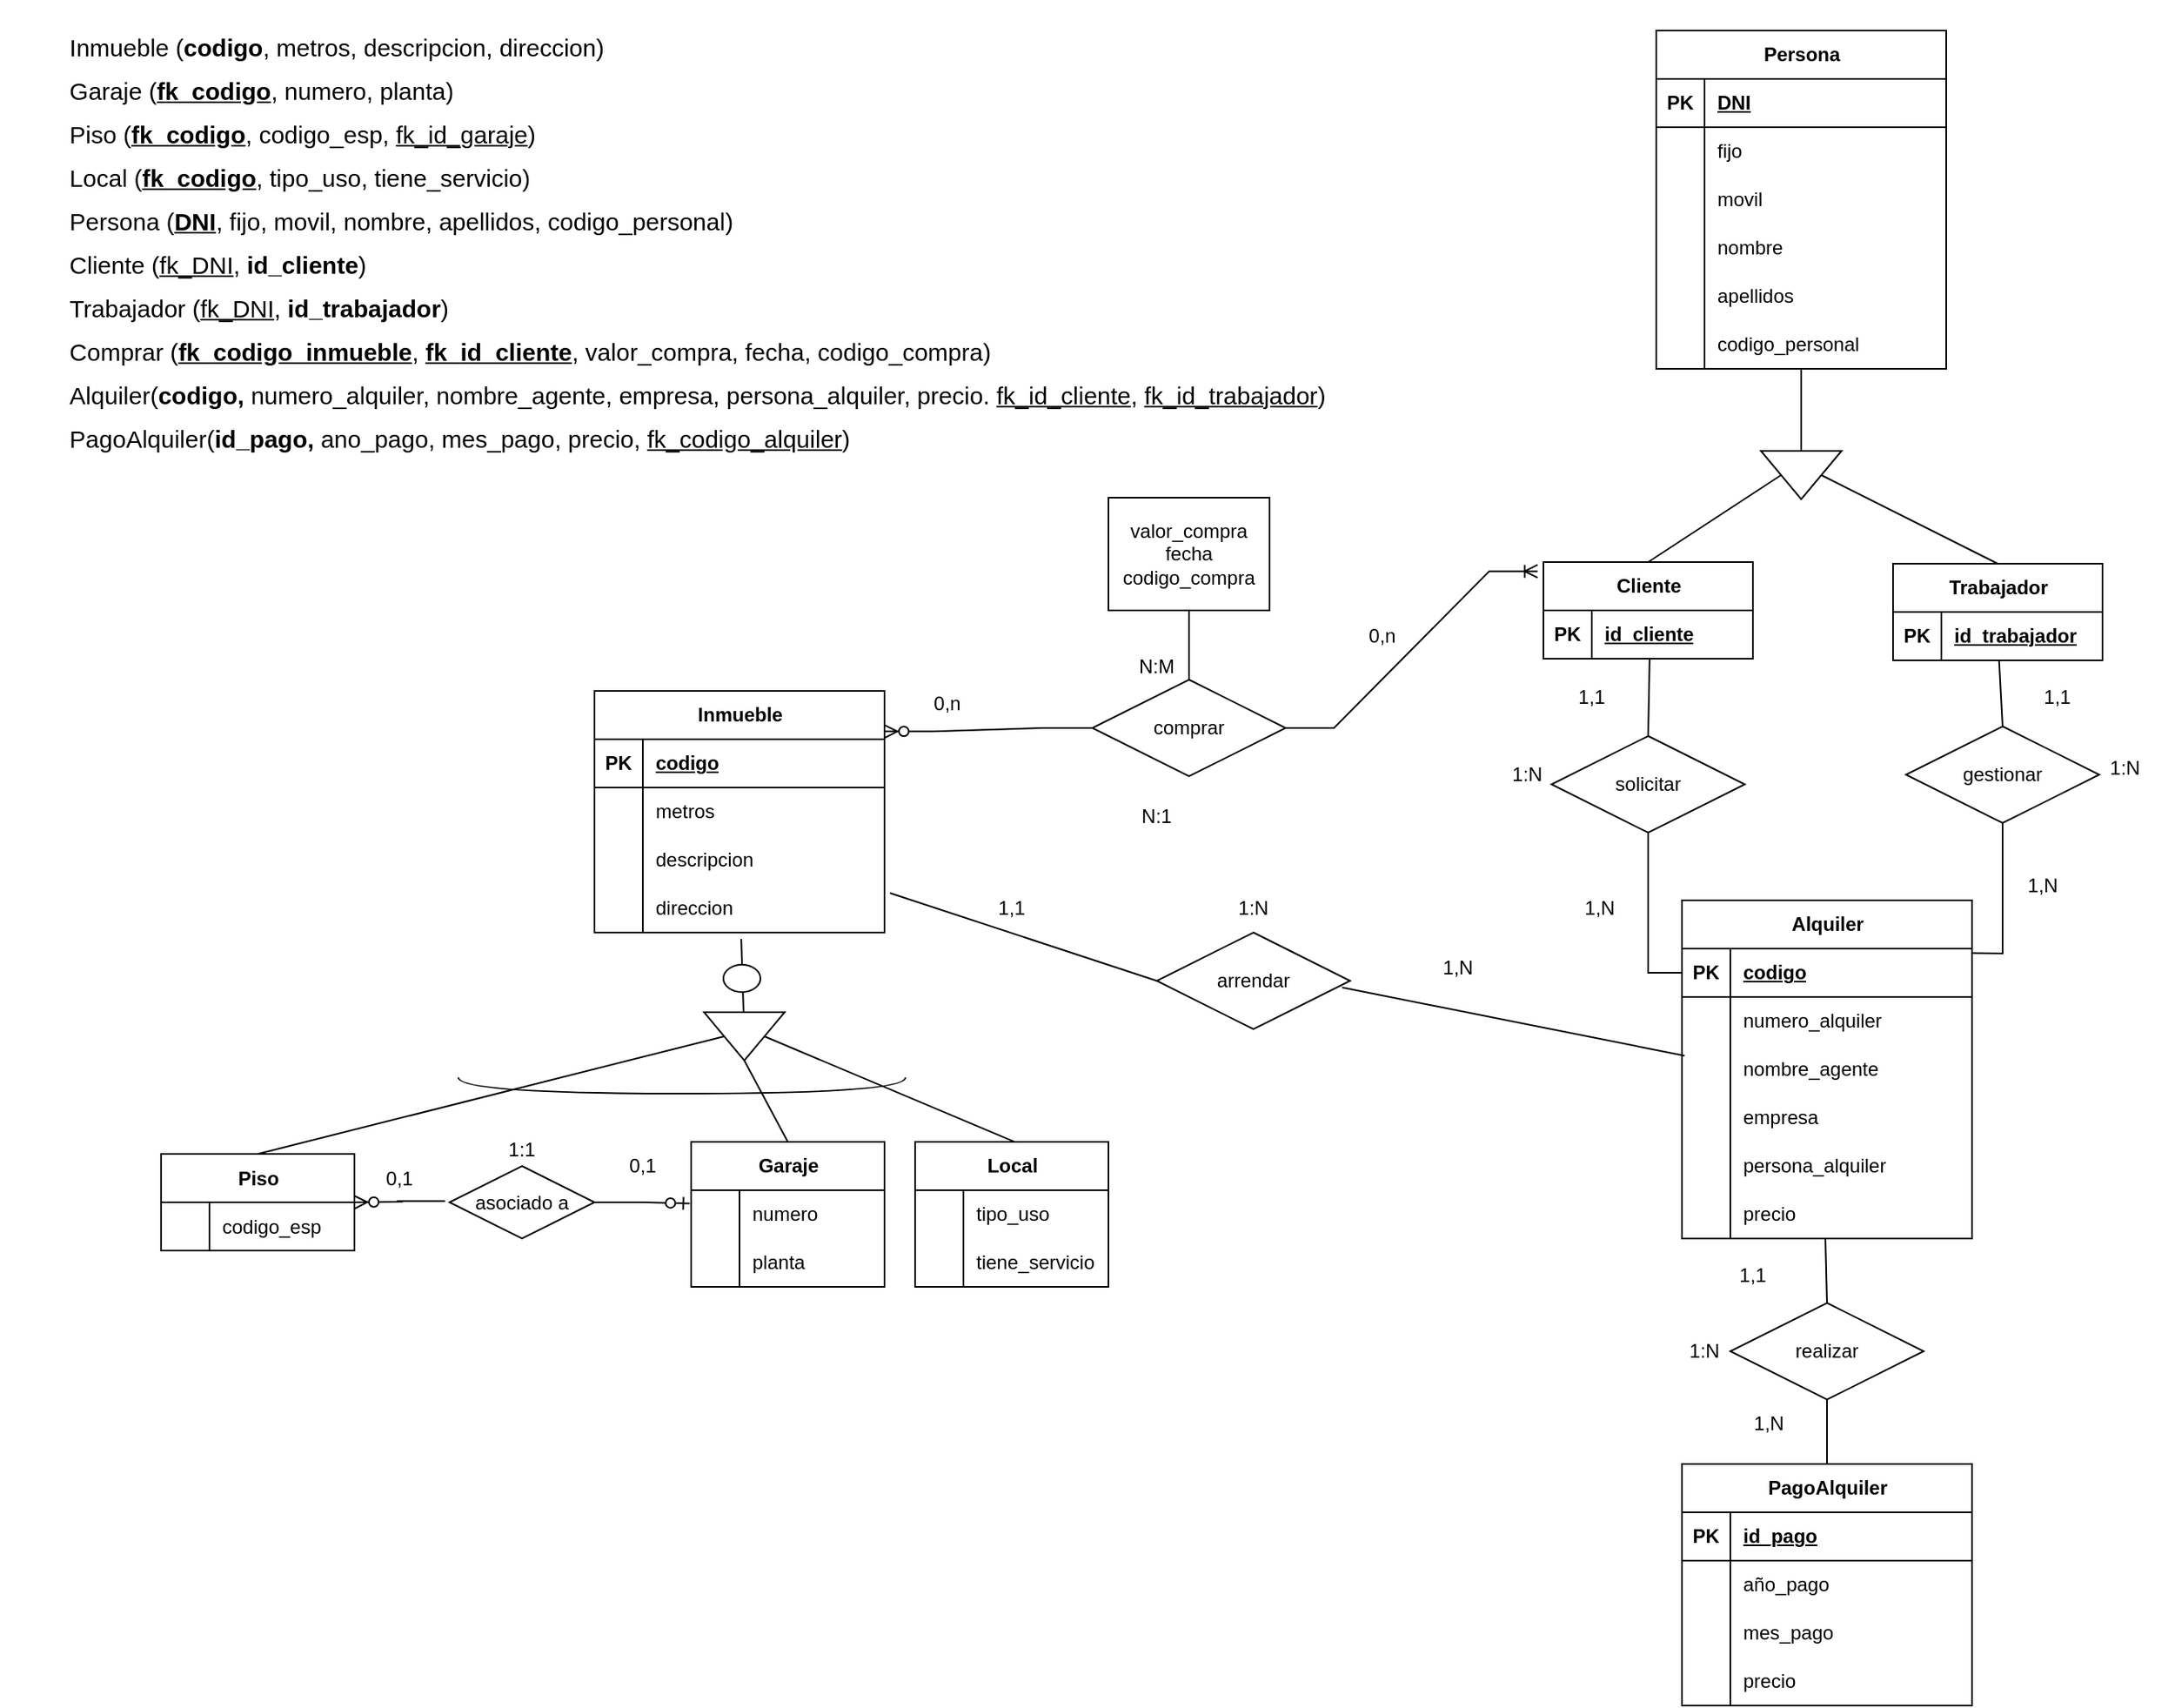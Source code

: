 <mxfile version="22.0.6" type="github">
  <diagram name="Page-1" id="FniZ9Z88-A0R60bmJ7kr">
    <mxGraphModel dx="4308" dy="3245" grid="1" gridSize="10" guides="1" tooltips="1" connect="1" arrows="1" fold="1" page="1" pageScale="1" pageWidth="827" pageHeight="1169" math="0" shadow="0">
      <root>
        <mxCell id="0" />
        <mxCell id="1" parent="0" />
        <mxCell id="lP4A1eq5XZ4R8JxoJVn--1" value="Inmueble" style="shape=table;startSize=30;container=1;collapsible=1;childLayout=tableLayout;fixedRows=1;rowLines=0;fontStyle=1;align=center;resizeLast=1;html=1;" parent="1" vertex="1">
          <mxGeometry x="439" y="-694" width="180" height="150" as="geometry" />
        </mxCell>
        <mxCell id="lP4A1eq5XZ4R8JxoJVn--2" value="" style="shape=tableRow;horizontal=0;startSize=0;swimlaneHead=0;swimlaneBody=0;fillColor=none;collapsible=0;dropTarget=0;points=[[0,0.5],[1,0.5]];portConstraint=eastwest;top=0;left=0;right=0;bottom=1;" parent="lP4A1eq5XZ4R8JxoJVn--1" vertex="1">
          <mxGeometry y="30" width="180" height="30" as="geometry" />
        </mxCell>
        <mxCell id="lP4A1eq5XZ4R8JxoJVn--3" value="PK" style="shape=partialRectangle;connectable=0;fillColor=none;top=0;left=0;bottom=0;right=0;fontStyle=1;overflow=hidden;whiteSpace=wrap;html=1;" parent="lP4A1eq5XZ4R8JxoJVn--2" vertex="1">
          <mxGeometry width="30" height="30" as="geometry">
            <mxRectangle width="30" height="30" as="alternateBounds" />
          </mxGeometry>
        </mxCell>
        <mxCell id="lP4A1eq5XZ4R8JxoJVn--4" value="codigo" style="shape=partialRectangle;connectable=0;fillColor=none;top=0;left=0;bottom=0;right=0;align=left;spacingLeft=6;fontStyle=5;overflow=hidden;whiteSpace=wrap;html=1;" parent="lP4A1eq5XZ4R8JxoJVn--2" vertex="1">
          <mxGeometry x="30" width="150" height="30" as="geometry">
            <mxRectangle width="150" height="30" as="alternateBounds" />
          </mxGeometry>
        </mxCell>
        <mxCell id="lP4A1eq5XZ4R8JxoJVn--5" value="" style="shape=tableRow;horizontal=0;startSize=0;swimlaneHead=0;swimlaneBody=0;fillColor=none;collapsible=0;dropTarget=0;points=[[0,0.5],[1,0.5]];portConstraint=eastwest;top=0;left=0;right=0;bottom=0;" parent="lP4A1eq5XZ4R8JxoJVn--1" vertex="1">
          <mxGeometry y="60" width="180" height="30" as="geometry" />
        </mxCell>
        <mxCell id="lP4A1eq5XZ4R8JxoJVn--6" value="" style="shape=partialRectangle;connectable=0;fillColor=none;top=0;left=0;bottom=0;right=0;editable=1;overflow=hidden;whiteSpace=wrap;html=1;" parent="lP4A1eq5XZ4R8JxoJVn--5" vertex="1">
          <mxGeometry width="30" height="30" as="geometry">
            <mxRectangle width="30" height="30" as="alternateBounds" />
          </mxGeometry>
        </mxCell>
        <mxCell id="lP4A1eq5XZ4R8JxoJVn--7" value="metros" style="shape=partialRectangle;connectable=0;fillColor=none;top=0;left=0;bottom=0;right=0;align=left;spacingLeft=6;overflow=hidden;whiteSpace=wrap;html=1;" parent="lP4A1eq5XZ4R8JxoJVn--5" vertex="1">
          <mxGeometry x="30" width="150" height="30" as="geometry">
            <mxRectangle width="150" height="30" as="alternateBounds" />
          </mxGeometry>
        </mxCell>
        <mxCell id="lP4A1eq5XZ4R8JxoJVn--8" value="" style="shape=tableRow;horizontal=0;startSize=0;swimlaneHead=0;swimlaneBody=0;fillColor=none;collapsible=0;dropTarget=0;points=[[0,0.5],[1,0.5]];portConstraint=eastwest;top=0;left=0;right=0;bottom=0;" parent="lP4A1eq5XZ4R8JxoJVn--1" vertex="1">
          <mxGeometry y="90" width="180" height="30" as="geometry" />
        </mxCell>
        <mxCell id="lP4A1eq5XZ4R8JxoJVn--9" value="" style="shape=partialRectangle;connectable=0;fillColor=none;top=0;left=0;bottom=0;right=0;editable=1;overflow=hidden;whiteSpace=wrap;html=1;" parent="lP4A1eq5XZ4R8JxoJVn--8" vertex="1">
          <mxGeometry width="30" height="30" as="geometry">
            <mxRectangle width="30" height="30" as="alternateBounds" />
          </mxGeometry>
        </mxCell>
        <mxCell id="lP4A1eq5XZ4R8JxoJVn--10" value="descripcion" style="shape=partialRectangle;connectable=0;fillColor=none;top=0;left=0;bottom=0;right=0;align=left;spacingLeft=6;overflow=hidden;whiteSpace=wrap;html=1;" parent="lP4A1eq5XZ4R8JxoJVn--8" vertex="1">
          <mxGeometry x="30" width="150" height="30" as="geometry">
            <mxRectangle width="150" height="30" as="alternateBounds" />
          </mxGeometry>
        </mxCell>
        <mxCell id="lP4A1eq5XZ4R8JxoJVn--11" value="" style="shape=tableRow;horizontal=0;startSize=0;swimlaneHead=0;swimlaneBody=0;fillColor=none;collapsible=0;dropTarget=0;points=[[0,0.5],[1,0.5]];portConstraint=eastwest;top=0;left=0;right=0;bottom=0;" parent="lP4A1eq5XZ4R8JxoJVn--1" vertex="1">
          <mxGeometry y="120" width="180" height="30" as="geometry" />
        </mxCell>
        <mxCell id="lP4A1eq5XZ4R8JxoJVn--12" value="" style="shape=partialRectangle;connectable=0;fillColor=none;top=0;left=0;bottom=0;right=0;editable=1;overflow=hidden;whiteSpace=wrap;html=1;" parent="lP4A1eq5XZ4R8JxoJVn--11" vertex="1">
          <mxGeometry width="30" height="30" as="geometry">
            <mxRectangle width="30" height="30" as="alternateBounds" />
          </mxGeometry>
        </mxCell>
        <mxCell id="lP4A1eq5XZ4R8JxoJVn--13" value="direccion" style="shape=partialRectangle;connectable=0;fillColor=none;top=0;left=0;bottom=0;right=0;align=left;spacingLeft=6;overflow=hidden;whiteSpace=wrap;html=1;" parent="lP4A1eq5XZ4R8JxoJVn--11" vertex="1">
          <mxGeometry x="30" width="150" height="30" as="geometry">
            <mxRectangle width="150" height="30" as="alternateBounds" />
          </mxGeometry>
        </mxCell>
        <mxCell id="lP4A1eq5XZ4R8JxoJVn--14" value="Piso" style="shape=table;startSize=30;container=1;collapsible=1;childLayout=tableLayout;fixedRows=1;rowLines=0;fontStyle=1;align=center;resizeLast=1;html=1;" parent="1" vertex="1">
          <mxGeometry x="170" y="-406.5" width="120" height="60" as="geometry" />
        </mxCell>
        <mxCell id="lP4A1eq5XZ4R8JxoJVn--18" value="" style="shape=tableRow;horizontal=0;startSize=0;swimlaneHead=0;swimlaneBody=0;fillColor=none;collapsible=0;dropTarget=0;points=[[0,0.5],[1,0.5]];portConstraint=eastwest;top=0;left=0;right=0;bottom=0;" parent="lP4A1eq5XZ4R8JxoJVn--14" vertex="1">
          <mxGeometry y="30" width="120" height="30" as="geometry" />
        </mxCell>
        <mxCell id="lP4A1eq5XZ4R8JxoJVn--19" value="" style="shape=partialRectangle;connectable=0;fillColor=none;top=0;left=0;bottom=0;right=0;editable=1;overflow=hidden;whiteSpace=wrap;html=1;" parent="lP4A1eq5XZ4R8JxoJVn--18" vertex="1">
          <mxGeometry width="30" height="30" as="geometry">
            <mxRectangle width="30" height="30" as="alternateBounds" />
          </mxGeometry>
        </mxCell>
        <mxCell id="lP4A1eq5XZ4R8JxoJVn--20" value="codigo_esp" style="shape=partialRectangle;connectable=0;fillColor=none;top=0;left=0;bottom=0;right=0;align=left;spacingLeft=6;overflow=hidden;whiteSpace=wrap;html=1;" parent="lP4A1eq5XZ4R8JxoJVn--18" vertex="1">
          <mxGeometry x="30" width="90" height="30" as="geometry">
            <mxRectangle width="90" height="30" as="alternateBounds" />
          </mxGeometry>
        </mxCell>
        <mxCell id="lP4A1eq5XZ4R8JxoJVn--41" value="Garaje" style="shape=table;startSize=30;container=1;collapsible=1;childLayout=tableLayout;fixedRows=1;rowLines=0;fontStyle=1;align=center;resizeLast=1;html=1;" parent="1" vertex="1">
          <mxGeometry x="499" y="-414" width="120" height="90" as="geometry" />
        </mxCell>
        <mxCell id="lP4A1eq5XZ4R8JxoJVn--42" value="" style="shape=tableRow;horizontal=0;startSize=0;swimlaneHead=0;swimlaneBody=0;fillColor=none;collapsible=0;dropTarget=0;points=[[0,0.5],[1,0.5]];portConstraint=eastwest;top=0;left=0;right=0;bottom=0;" parent="lP4A1eq5XZ4R8JxoJVn--41" vertex="1">
          <mxGeometry y="30" width="120" height="30" as="geometry" />
        </mxCell>
        <mxCell id="lP4A1eq5XZ4R8JxoJVn--43" value="" style="shape=partialRectangle;connectable=0;fillColor=none;top=0;left=0;bottom=0;right=0;editable=1;overflow=hidden;whiteSpace=wrap;html=1;" parent="lP4A1eq5XZ4R8JxoJVn--42" vertex="1">
          <mxGeometry width="30" height="30" as="geometry">
            <mxRectangle width="30" height="30" as="alternateBounds" />
          </mxGeometry>
        </mxCell>
        <mxCell id="lP4A1eq5XZ4R8JxoJVn--44" value="numero" style="shape=partialRectangle;connectable=0;fillColor=none;top=0;left=0;bottom=0;right=0;align=left;spacingLeft=6;overflow=hidden;whiteSpace=wrap;html=1;" parent="lP4A1eq5XZ4R8JxoJVn--42" vertex="1">
          <mxGeometry x="30" width="90" height="30" as="geometry">
            <mxRectangle width="90" height="30" as="alternateBounds" />
          </mxGeometry>
        </mxCell>
        <mxCell id="lP4A1eq5XZ4R8JxoJVn--45" value="" style="shape=tableRow;horizontal=0;startSize=0;swimlaneHead=0;swimlaneBody=0;fillColor=none;collapsible=0;dropTarget=0;points=[[0,0.5],[1,0.5]];portConstraint=eastwest;top=0;left=0;right=0;bottom=0;" parent="lP4A1eq5XZ4R8JxoJVn--41" vertex="1">
          <mxGeometry y="60" width="120" height="30" as="geometry" />
        </mxCell>
        <mxCell id="lP4A1eq5XZ4R8JxoJVn--46" value="" style="shape=partialRectangle;connectable=0;fillColor=none;top=0;left=0;bottom=0;right=0;editable=1;overflow=hidden;whiteSpace=wrap;html=1;" parent="lP4A1eq5XZ4R8JxoJVn--45" vertex="1">
          <mxGeometry width="30" height="30" as="geometry">
            <mxRectangle width="30" height="30" as="alternateBounds" />
          </mxGeometry>
        </mxCell>
        <mxCell id="lP4A1eq5XZ4R8JxoJVn--47" value="planta" style="shape=partialRectangle;connectable=0;fillColor=none;top=0;left=0;bottom=0;right=0;align=left;spacingLeft=6;overflow=hidden;whiteSpace=wrap;html=1;" parent="lP4A1eq5XZ4R8JxoJVn--45" vertex="1">
          <mxGeometry x="30" width="90" height="30" as="geometry">
            <mxRectangle width="90" height="30" as="alternateBounds" />
          </mxGeometry>
        </mxCell>
        <mxCell id="lP4A1eq5XZ4R8JxoJVn--48" value="" style="triangle;whiteSpace=wrap;html=1;rotation=90;" parent="1" vertex="1">
          <mxGeometry x="517" y="-504.5" width="30" height="50" as="geometry" />
        </mxCell>
        <mxCell id="lP4A1eq5XZ4R8JxoJVn--50" value="" style="endArrow=none;html=1;rounded=0;exitX=0.5;exitY=0;exitDx=0;exitDy=0;entryX=0.5;entryY=1;entryDx=0;entryDy=0;" parent="1" source="lP4A1eq5XZ4R8JxoJVn--14" target="lP4A1eq5XZ4R8JxoJVn--48" edge="1">
          <mxGeometry width="50" height="50" relative="1" as="geometry">
            <mxPoint x="508" y="-484" as="sourcePoint" />
            <mxPoint x="558" y="-534" as="targetPoint" />
          </mxGeometry>
        </mxCell>
        <mxCell id="lP4A1eq5XZ4R8JxoJVn--51" value="" style="endArrow=none;html=1;rounded=0;entryX=1;entryY=0.5;entryDx=0;entryDy=0;exitX=0.5;exitY=0;exitDx=0;exitDy=0;" parent="1" source="lP4A1eq5XZ4R8JxoJVn--41" target="lP4A1eq5XZ4R8JxoJVn--48" edge="1">
          <mxGeometry width="50" height="50" relative="1" as="geometry">
            <mxPoint x="535.231" y="-412" as="sourcePoint" />
            <mxPoint x="530" y="-484" as="targetPoint" />
          </mxGeometry>
        </mxCell>
        <mxCell id="lP4A1eq5XZ4R8JxoJVn--52" value="" style="endArrow=none;html=1;rounded=0;entryX=0.5;entryY=0;entryDx=0;entryDy=0;exitX=0.541;exitY=0.015;exitDx=0;exitDy=0;exitPerimeter=0;" parent="1" source="lP4A1eq5XZ4R8JxoJVn--118" target="lP4A1eq5XZ4R8JxoJVn--48" edge="1">
          <mxGeometry width="50" height="50" relative="1" as="geometry">
            <mxPoint x="546" y="-402" as="sourcePoint" />
            <mxPoint x="542" y="-469" as="targetPoint" />
          </mxGeometry>
        </mxCell>
        <mxCell id="lP4A1eq5XZ4R8JxoJVn--54" value="" style="shape=requiredInterface;html=1;verticalLabelPosition=bottom;sketch=0;rotation=90;" parent="1" vertex="1">
          <mxGeometry x="488.25" y="-587.75" width="10" height="277.5" as="geometry" />
        </mxCell>
        <mxCell id="lP4A1eq5XZ4R8JxoJVn--61" value="" style="endArrow=none;html=1;rounded=0;entryX=0.506;entryY=1.134;entryDx=0;entryDy=0;entryPerimeter=0;" parent="1" source="lP4A1eq5XZ4R8JxoJVn--48" target="lP4A1eq5XZ4R8JxoJVn--11" edge="1">
          <mxGeometry width="50" height="50" relative="1" as="geometry">
            <mxPoint x="508" y="-484" as="sourcePoint" />
            <mxPoint x="558" y="-534" as="targetPoint" />
          </mxGeometry>
        </mxCell>
        <mxCell id="lP4A1eq5XZ4R8JxoJVn--57" value="" style="ellipse;whiteSpace=wrap;html=1;" parent="1" vertex="1">
          <mxGeometry x="519" y="-524" width="23" height="17" as="geometry" />
        </mxCell>
        <mxCell id="lP4A1eq5XZ4R8JxoJVn--63" value="comprar" style="shape=rhombus;perimeter=rhombusPerimeter;whiteSpace=wrap;html=1;align=center;" parent="1" vertex="1">
          <mxGeometry x="748" y="-701" width="120" height="60" as="geometry" />
        </mxCell>
        <mxCell id="lP4A1eq5XZ4R8JxoJVn--64" value="solicitar" style="shape=rhombus;perimeter=rhombusPerimeter;whiteSpace=wrap;html=1;align=center;" parent="1" vertex="1">
          <mxGeometry x="1033" y="-666" width="120" height="60" as="geometry" />
        </mxCell>
        <mxCell id="lP4A1eq5XZ4R8JxoJVn--66" value="" style="edgeStyle=entityRelationEdgeStyle;fontSize=12;html=1;endArrow=ERzeroToMany;endFill=1;rounded=0;entryX=1;entryY=-0.162;entryDx=0;entryDy=0;entryPerimeter=0;exitX=0;exitY=0.5;exitDx=0;exitDy=0;" parent="1" source="lP4A1eq5XZ4R8JxoJVn--63" target="lP4A1eq5XZ4R8JxoJVn--2" edge="1">
          <mxGeometry width="100" height="100" relative="1" as="geometry">
            <mxPoint x="478" y="-564" as="sourcePoint" />
            <mxPoint x="578" y="-664" as="targetPoint" />
          </mxGeometry>
        </mxCell>
        <mxCell id="lP4A1eq5XZ4R8JxoJVn--67" value="valor_compra&lt;br&gt;fecha&lt;br&gt;codigo_compra" style="whiteSpace=wrap;html=1;align=center;" parent="1" vertex="1">
          <mxGeometry x="758" y="-814" width="100" height="70" as="geometry" />
        </mxCell>
        <mxCell id="lP4A1eq5XZ4R8JxoJVn--68" value="" style="endArrow=none;html=1;rounded=0;entryX=0.5;entryY=1;entryDx=0;entryDy=0;" parent="1" source="lP4A1eq5XZ4R8JxoJVn--63" target="lP4A1eq5XZ4R8JxoJVn--67" edge="1">
          <mxGeometry width="50" height="50" relative="1" as="geometry">
            <mxPoint x="508" y="-594" as="sourcePoint" />
            <mxPoint x="558" y="-644" as="targetPoint" />
          </mxGeometry>
        </mxCell>
        <mxCell id="lP4A1eq5XZ4R8JxoJVn--69" value="Cliente" style="shape=table;startSize=30;container=1;collapsible=1;childLayout=tableLayout;fixedRows=1;rowLines=0;fontStyle=1;align=center;resizeLast=1;html=1;" parent="1" vertex="1">
          <mxGeometry x="1028" y="-774" width="130" height="60" as="geometry" />
        </mxCell>
        <mxCell id="lP4A1eq5XZ4R8JxoJVn--70" value="" style="shape=tableRow;horizontal=0;startSize=0;swimlaneHead=0;swimlaneBody=0;fillColor=none;collapsible=0;dropTarget=0;points=[[0,0.5],[1,0.5]];portConstraint=eastwest;top=0;left=0;right=0;bottom=1;" parent="lP4A1eq5XZ4R8JxoJVn--69" vertex="1">
          <mxGeometry y="30" width="130" height="30" as="geometry" />
        </mxCell>
        <mxCell id="lP4A1eq5XZ4R8JxoJVn--71" value="PK" style="shape=partialRectangle;connectable=0;fillColor=none;top=0;left=0;bottom=0;right=0;fontStyle=1;overflow=hidden;whiteSpace=wrap;html=1;" parent="lP4A1eq5XZ4R8JxoJVn--70" vertex="1">
          <mxGeometry width="30" height="30" as="geometry">
            <mxRectangle width="30" height="30" as="alternateBounds" />
          </mxGeometry>
        </mxCell>
        <mxCell id="lP4A1eq5XZ4R8JxoJVn--72" value="id_cliente" style="shape=partialRectangle;connectable=0;fillColor=none;top=0;left=0;bottom=0;right=0;align=left;spacingLeft=6;fontStyle=5;overflow=hidden;whiteSpace=wrap;html=1;" parent="lP4A1eq5XZ4R8JxoJVn--70" vertex="1">
          <mxGeometry x="30" width="100" height="30" as="geometry">
            <mxRectangle width="100" height="30" as="alternateBounds" />
          </mxGeometry>
        </mxCell>
        <mxCell id="lP4A1eq5XZ4R8JxoJVn--82" value="" style="edgeStyle=entityRelationEdgeStyle;fontSize=12;html=1;endArrow=ERoneToMany;rounded=0;entryX=-0.028;entryY=0.095;entryDx=0;entryDy=0;exitX=1;exitY=0.5;exitDx=0;exitDy=0;entryPerimeter=0;" parent="1" source="lP4A1eq5XZ4R8JxoJVn--63" target="lP4A1eq5XZ4R8JxoJVn--69" edge="1">
          <mxGeometry width="100" height="100" relative="1" as="geometry">
            <mxPoint x="478" y="-564" as="sourcePoint" />
            <mxPoint x="578" y="-664" as="targetPoint" />
          </mxGeometry>
        </mxCell>
        <mxCell id="lP4A1eq5XZ4R8JxoJVn--85" value="Persona" style="shape=table;startSize=30;container=1;collapsible=1;childLayout=tableLayout;fixedRows=1;rowLines=0;fontStyle=1;align=center;resizeLast=1;html=1;" parent="1" vertex="1">
          <mxGeometry x="1098" y="-1104" width="180" height="210" as="geometry" />
        </mxCell>
        <mxCell id="lP4A1eq5XZ4R8JxoJVn--86" value="" style="shape=tableRow;horizontal=0;startSize=0;swimlaneHead=0;swimlaneBody=0;fillColor=none;collapsible=0;dropTarget=0;points=[[0,0.5],[1,0.5]];portConstraint=eastwest;top=0;left=0;right=0;bottom=1;" parent="lP4A1eq5XZ4R8JxoJVn--85" vertex="1">
          <mxGeometry y="30" width="180" height="30" as="geometry" />
        </mxCell>
        <mxCell id="lP4A1eq5XZ4R8JxoJVn--87" value="PK" style="shape=partialRectangle;connectable=0;fillColor=none;top=0;left=0;bottom=0;right=0;fontStyle=1;overflow=hidden;whiteSpace=wrap;html=1;" parent="lP4A1eq5XZ4R8JxoJVn--86" vertex="1">
          <mxGeometry width="30" height="30" as="geometry">
            <mxRectangle width="30" height="30" as="alternateBounds" />
          </mxGeometry>
        </mxCell>
        <mxCell id="lP4A1eq5XZ4R8JxoJVn--88" value="DNI" style="shape=partialRectangle;connectable=0;fillColor=none;top=0;left=0;bottom=0;right=0;align=left;spacingLeft=6;fontStyle=5;overflow=hidden;whiteSpace=wrap;html=1;" parent="lP4A1eq5XZ4R8JxoJVn--86" vertex="1">
          <mxGeometry x="30" width="150" height="30" as="geometry">
            <mxRectangle width="150" height="30" as="alternateBounds" />
          </mxGeometry>
        </mxCell>
        <mxCell id="lP4A1eq5XZ4R8JxoJVn--89" value="" style="shape=tableRow;horizontal=0;startSize=0;swimlaneHead=0;swimlaneBody=0;fillColor=none;collapsible=0;dropTarget=0;points=[[0,0.5],[1,0.5]];portConstraint=eastwest;top=0;left=0;right=0;bottom=0;" parent="lP4A1eq5XZ4R8JxoJVn--85" vertex="1">
          <mxGeometry y="60" width="180" height="30" as="geometry" />
        </mxCell>
        <mxCell id="lP4A1eq5XZ4R8JxoJVn--90" value="" style="shape=partialRectangle;connectable=0;fillColor=none;top=0;left=0;bottom=0;right=0;editable=1;overflow=hidden;whiteSpace=wrap;html=1;" parent="lP4A1eq5XZ4R8JxoJVn--89" vertex="1">
          <mxGeometry width="30" height="30" as="geometry">
            <mxRectangle width="30" height="30" as="alternateBounds" />
          </mxGeometry>
        </mxCell>
        <mxCell id="lP4A1eq5XZ4R8JxoJVn--91" value="fijo" style="shape=partialRectangle;connectable=0;fillColor=none;top=0;left=0;bottom=0;right=0;align=left;spacingLeft=6;overflow=hidden;whiteSpace=wrap;html=1;" parent="lP4A1eq5XZ4R8JxoJVn--89" vertex="1">
          <mxGeometry x="30" width="150" height="30" as="geometry">
            <mxRectangle width="150" height="30" as="alternateBounds" />
          </mxGeometry>
        </mxCell>
        <mxCell id="lP4A1eq5XZ4R8JxoJVn--92" value="" style="shape=tableRow;horizontal=0;startSize=0;swimlaneHead=0;swimlaneBody=0;fillColor=none;collapsible=0;dropTarget=0;points=[[0,0.5],[1,0.5]];portConstraint=eastwest;top=0;left=0;right=0;bottom=0;" parent="lP4A1eq5XZ4R8JxoJVn--85" vertex="1">
          <mxGeometry y="90" width="180" height="30" as="geometry" />
        </mxCell>
        <mxCell id="lP4A1eq5XZ4R8JxoJVn--93" value="" style="shape=partialRectangle;connectable=0;fillColor=none;top=0;left=0;bottom=0;right=0;editable=1;overflow=hidden;whiteSpace=wrap;html=1;" parent="lP4A1eq5XZ4R8JxoJVn--92" vertex="1">
          <mxGeometry width="30" height="30" as="geometry">
            <mxRectangle width="30" height="30" as="alternateBounds" />
          </mxGeometry>
        </mxCell>
        <mxCell id="lP4A1eq5XZ4R8JxoJVn--94" value="movil" style="shape=partialRectangle;connectable=0;fillColor=none;top=0;left=0;bottom=0;right=0;align=left;spacingLeft=6;overflow=hidden;whiteSpace=wrap;html=1;" parent="lP4A1eq5XZ4R8JxoJVn--92" vertex="1">
          <mxGeometry x="30" width="150" height="30" as="geometry">
            <mxRectangle width="150" height="30" as="alternateBounds" />
          </mxGeometry>
        </mxCell>
        <mxCell id="lP4A1eq5XZ4R8JxoJVn--95" value="" style="shape=tableRow;horizontal=0;startSize=0;swimlaneHead=0;swimlaneBody=0;fillColor=none;collapsible=0;dropTarget=0;points=[[0,0.5],[1,0.5]];portConstraint=eastwest;top=0;left=0;right=0;bottom=0;" parent="lP4A1eq5XZ4R8JxoJVn--85" vertex="1">
          <mxGeometry y="120" width="180" height="30" as="geometry" />
        </mxCell>
        <mxCell id="lP4A1eq5XZ4R8JxoJVn--96" value="" style="shape=partialRectangle;connectable=0;fillColor=none;top=0;left=0;bottom=0;right=0;editable=1;overflow=hidden;whiteSpace=wrap;html=1;" parent="lP4A1eq5XZ4R8JxoJVn--95" vertex="1">
          <mxGeometry width="30" height="30" as="geometry">
            <mxRectangle width="30" height="30" as="alternateBounds" />
          </mxGeometry>
        </mxCell>
        <mxCell id="lP4A1eq5XZ4R8JxoJVn--97" value="nombre" style="shape=partialRectangle;connectable=0;fillColor=none;top=0;left=0;bottom=0;right=0;align=left;spacingLeft=6;overflow=hidden;whiteSpace=wrap;html=1;" parent="lP4A1eq5XZ4R8JxoJVn--95" vertex="1">
          <mxGeometry x="30" width="150" height="30" as="geometry">
            <mxRectangle width="150" height="30" as="alternateBounds" />
          </mxGeometry>
        </mxCell>
        <mxCell id="lP4A1eq5XZ4R8JxoJVn--98" value="" style="shape=tableRow;horizontal=0;startSize=0;swimlaneHead=0;swimlaneBody=0;fillColor=none;collapsible=0;dropTarget=0;points=[[0,0.5],[1,0.5]];portConstraint=eastwest;top=0;left=0;right=0;bottom=0;" parent="lP4A1eq5XZ4R8JxoJVn--85" vertex="1">
          <mxGeometry y="150" width="180" height="30" as="geometry" />
        </mxCell>
        <mxCell id="lP4A1eq5XZ4R8JxoJVn--99" value="" style="shape=partialRectangle;connectable=0;fillColor=none;top=0;left=0;bottom=0;right=0;editable=1;overflow=hidden;whiteSpace=wrap;html=1;" parent="lP4A1eq5XZ4R8JxoJVn--98" vertex="1">
          <mxGeometry width="30" height="30" as="geometry">
            <mxRectangle width="30" height="30" as="alternateBounds" />
          </mxGeometry>
        </mxCell>
        <mxCell id="lP4A1eq5XZ4R8JxoJVn--100" value="apellidos" style="shape=partialRectangle;connectable=0;fillColor=none;top=0;left=0;bottom=0;right=0;align=left;spacingLeft=6;overflow=hidden;whiteSpace=wrap;html=1;" parent="lP4A1eq5XZ4R8JxoJVn--98" vertex="1">
          <mxGeometry x="30" width="150" height="30" as="geometry">
            <mxRectangle width="150" height="30" as="alternateBounds" />
          </mxGeometry>
        </mxCell>
        <mxCell id="lP4A1eq5XZ4R8JxoJVn--105" value="" style="shape=tableRow;horizontal=0;startSize=0;swimlaneHead=0;swimlaneBody=0;fillColor=none;collapsible=0;dropTarget=0;points=[[0,0.5],[1,0.5]];portConstraint=eastwest;top=0;left=0;right=0;bottom=0;" parent="lP4A1eq5XZ4R8JxoJVn--85" vertex="1">
          <mxGeometry y="180" width="180" height="30" as="geometry" />
        </mxCell>
        <mxCell id="lP4A1eq5XZ4R8JxoJVn--106" value="" style="shape=partialRectangle;connectable=0;fillColor=none;top=0;left=0;bottom=0;right=0;editable=1;overflow=hidden;whiteSpace=wrap;html=1;" parent="lP4A1eq5XZ4R8JxoJVn--105" vertex="1">
          <mxGeometry width="30" height="30" as="geometry">
            <mxRectangle width="30" height="30" as="alternateBounds" />
          </mxGeometry>
        </mxCell>
        <mxCell id="lP4A1eq5XZ4R8JxoJVn--107" value="codigo_personal" style="shape=partialRectangle;connectable=0;fillColor=none;top=0;left=0;bottom=0;right=0;align=left;spacingLeft=6;overflow=hidden;whiteSpace=wrap;html=1;" parent="lP4A1eq5XZ4R8JxoJVn--105" vertex="1">
          <mxGeometry x="30" width="150" height="30" as="geometry">
            <mxRectangle width="150" height="30" as="alternateBounds" />
          </mxGeometry>
        </mxCell>
        <mxCell id="lP4A1eq5XZ4R8JxoJVn--101" value="Trabajador" style="shape=table;startSize=30;container=1;collapsible=1;childLayout=tableLayout;fixedRows=1;rowLines=0;fontStyle=1;align=center;resizeLast=1;html=1;" parent="1" vertex="1">
          <mxGeometry x="1245" y="-773" width="130" height="60" as="geometry" />
        </mxCell>
        <mxCell id="lP4A1eq5XZ4R8JxoJVn--102" value="" style="shape=tableRow;horizontal=0;startSize=0;swimlaneHead=0;swimlaneBody=0;fillColor=none;collapsible=0;dropTarget=0;points=[[0,0.5],[1,0.5]];portConstraint=eastwest;top=0;left=0;right=0;bottom=1;" parent="lP4A1eq5XZ4R8JxoJVn--101" vertex="1">
          <mxGeometry y="30" width="130" height="30" as="geometry" />
        </mxCell>
        <mxCell id="lP4A1eq5XZ4R8JxoJVn--103" value="PK" style="shape=partialRectangle;connectable=0;fillColor=none;top=0;left=0;bottom=0;right=0;fontStyle=1;overflow=hidden;whiteSpace=wrap;html=1;" parent="lP4A1eq5XZ4R8JxoJVn--102" vertex="1">
          <mxGeometry width="30" height="30" as="geometry">
            <mxRectangle width="30" height="30" as="alternateBounds" />
          </mxGeometry>
        </mxCell>
        <mxCell id="lP4A1eq5XZ4R8JxoJVn--104" value="id_trabajador" style="shape=partialRectangle;connectable=0;fillColor=none;top=0;left=0;bottom=0;right=0;align=left;spacingLeft=6;fontStyle=5;overflow=hidden;whiteSpace=wrap;html=1;" parent="lP4A1eq5XZ4R8JxoJVn--102" vertex="1">
          <mxGeometry x="30" width="100" height="30" as="geometry">
            <mxRectangle width="100" height="30" as="alternateBounds" />
          </mxGeometry>
        </mxCell>
        <mxCell id="lP4A1eq5XZ4R8JxoJVn--108" value="" style="triangle;whiteSpace=wrap;html=1;rotation=90;" parent="1" vertex="1">
          <mxGeometry x="1173" y="-853" width="30" height="50" as="geometry" />
        </mxCell>
        <mxCell id="lP4A1eq5XZ4R8JxoJVn--113" value="" style="endArrow=none;html=1;rounded=0;entryX=0.5;entryY=1;entryDx=0;entryDy=0;exitX=0.5;exitY=0;exitDx=0;exitDy=0;" parent="1" source="lP4A1eq5XZ4R8JxoJVn--69" target="lP4A1eq5XZ4R8JxoJVn--108" edge="1">
          <mxGeometry width="50" height="50" relative="1" as="geometry">
            <mxPoint x="838" y="-594" as="sourcePoint" />
            <mxPoint x="888" y="-644" as="targetPoint" />
          </mxGeometry>
        </mxCell>
        <mxCell id="lP4A1eq5XZ4R8JxoJVn--114" value="" style="endArrow=none;html=1;rounded=0;entryX=0.5;entryY=0;entryDx=0;entryDy=0;exitX=0.5;exitY=0;exitDx=0;exitDy=0;" parent="1" source="lP4A1eq5XZ4R8JxoJVn--101" target="lP4A1eq5XZ4R8JxoJVn--108" edge="1">
          <mxGeometry width="50" height="50" relative="1" as="geometry">
            <mxPoint x="826" y="-723" as="sourcePoint" />
            <mxPoint x="876" y="-773" as="targetPoint" />
          </mxGeometry>
        </mxCell>
        <mxCell id="lP4A1eq5XZ4R8JxoJVn--115" value="" style="endArrow=none;html=1;rounded=0;exitX=0;exitY=0.5;exitDx=0;exitDy=0;" parent="1" source="lP4A1eq5XZ4R8JxoJVn--108" target="lP4A1eq5XZ4R8JxoJVn--105" edge="1">
          <mxGeometry width="50" height="50" relative="1" as="geometry">
            <mxPoint x="826" y="-723" as="sourcePoint" />
            <mxPoint x="876" y="-773" as="targetPoint" />
          </mxGeometry>
        </mxCell>
        <mxCell id="lP4A1eq5XZ4R8JxoJVn--116" value="asociado a" style="shape=rhombus;perimeter=rhombusPerimeter;whiteSpace=wrap;html=1;align=center;" parent="1" vertex="1">
          <mxGeometry x="349" y="-399" width="90" height="45" as="geometry" />
        </mxCell>
        <mxCell id="lP4A1eq5XZ4R8JxoJVn--118" value="Local" style="shape=table;startSize=30;container=1;collapsible=1;childLayout=tableLayout;fixedRows=1;rowLines=0;fontStyle=1;align=center;resizeLast=1;html=1;" parent="1" vertex="1">
          <mxGeometry x="638" y="-414" width="120" height="90" as="geometry" />
        </mxCell>
        <mxCell id="lP4A1eq5XZ4R8JxoJVn--119" value="" style="shape=tableRow;horizontal=0;startSize=0;swimlaneHead=0;swimlaneBody=0;fillColor=none;collapsible=0;dropTarget=0;points=[[0,0.5],[1,0.5]];portConstraint=eastwest;top=0;left=0;right=0;bottom=0;" parent="lP4A1eq5XZ4R8JxoJVn--118" vertex="1">
          <mxGeometry y="30" width="120" height="30" as="geometry" />
        </mxCell>
        <mxCell id="lP4A1eq5XZ4R8JxoJVn--120" value="" style="shape=partialRectangle;connectable=0;fillColor=none;top=0;left=0;bottom=0;right=0;editable=1;overflow=hidden;whiteSpace=wrap;html=1;" parent="lP4A1eq5XZ4R8JxoJVn--119" vertex="1">
          <mxGeometry width="30" height="30" as="geometry">
            <mxRectangle width="30" height="30" as="alternateBounds" />
          </mxGeometry>
        </mxCell>
        <mxCell id="lP4A1eq5XZ4R8JxoJVn--121" value="tipo_uso" style="shape=partialRectangle;connectable=0;fillColor=none;top=0;left=0;bottom=0;right=0;align=left;spacingLeft=6;overflow=hidden;whiteSpace=wrap;html=1;" parent="lP4A1eq5XZ4R8JxoJVn--119" vertex="1">
          <mxGeometry x="30" width="90" height="30" as="geometry">
            <mxRectangle width="90" height="30" as="alternateBounds" />
          </mxGeometry>
        </mxCell>
        <mxCell id="lP4A1eq5XZ4R8JxoJVn--122" value="" style="shape=tableRow;horizontal=0;startSize=0;swimlaneHead=0;swimlaneBody=0;fillColor=none;collapsible=0;dropTarget=0;points=[[0,0.5],[1,0.5]];portConstraint=eastwest;top=0;left=0;right=0;bottom=0;" parent="lP4A1eq5XZ4R8JxoJVn--118" vertex="1">
          <mxGeometry y="60" width="120" height="30" as="geometry" />
        </mxCell>
        <mxCell id="lP4A1eq5XZ4R8JxoJVn--123" value="" style="shape=partialRectangle;connectable=0;fillColor=none;top=0;left=0;bottom=0;right=0;editable=1;overflow=hidden;whiteSpace=wrap;html=1;" parent="lP4A1eq5XZ4R8JxoJVn--122" vertex="1">
          <mxGeometry width="30" height="30" as="geometry">
            <mxRectangle width="30" height="30" as="alternateBounds" />
          </mxGeometry>
        </mxCell>
        <mxCell id="lP4A1eq5XZ4R8JxoJVn--124" value="tiene_servicio" style="shape=partialRectangle;connectable=0;fillColor=none;top=0;left=0;bottom=0;right=0;align=left;spacingLeft=6;overflow=hidden;whiteSpace=wrap;html=1;" parent="lP4A1eq5XZ4R8JxoJVn--122" vertex="1">
          <mxGeometry x="30" width="90" height="30" as="geometry">
            <mxRectangle width="90" height="30" as="alternateBounds" />
          </mxGeometry>
        </mxCell>
        <mxCell id="lP4A1eq5XZ4R8JxoJVn--125" value="" style="edgeStyle=entityRelationEdgeStyle;fontSize=12;html=1;endArrow=ERzeroToOne;endFill=1;rounded=0;entryX=-0.007;entryY=0.276;entryDx=0;entryDy=0;entryPerimeter=0;exitX=1;exitY=0.5;exitDx=0;exitDy=0;" parent="1" source="lP4A1eq5XZ4R8JxoJVn--116" target="lP4A1eq5XZ4R8JxoJVn--42" edge="1">
          <mxGeometry width="100" height="100" relative="1" as="geometry">
            <mxPoint x="418" y="-314" as="sourcePoint" />
            <mxPoint x="518" y="-414" as="targetPoint" />
          </mxGeometry>
        </mxCell>
        <mxCell id="lP4A1eq5XZ4R8JxoJVn--127" value="" style="edgeStyle=entityRelationEdgeStyle;fontSize=12;html=1;endArrow=ERzeroToMany;endFill=1;rounded=0;exitX=-0.03;exitY=0.482;exitDx=0;exitDy=0;exitPerimeter=0;entryX=1;entryY=0.5;entryDx=0;entryDy=0;" parent="1" source="lP4A1eq5XZ4R8JxoJVn--116" target="lP4A1eq5XZ4R8JxoJVn--14" edge="1">
          <mxGeometry width="100" height="100" relative="1" as="geometry">
            <mxPoint x="418" y="-314" as="sourcePoint" />
            <mxPoint x="518" y="-414" as="targetPoint" />
          </mxGeometry>
        </mxCell>
        <mxCell id="VBWE8knmfxdJSrW7r9KL-1" value="0,n" style="text;html=1;strokeColor=none;fillColor=none;align=center;verticalAlign=middle;whiteSpace=wrap;rounded=0;" parent="1" vertex="1">
          <mxGeometry x="628" y="-701" width="60" height="30" as="geometry" />
        </mxCell>
        <mxCell id="VBWE8knmfxdJSrW7r9KL-2" value="1,1" style="text;html=1;strokeColor=none;fillColor=none;align=center;verticalAlign=middle;whiteSpace=wrap;rounded=0;" parent="1" vertex="1">
          <mxGeometry x="668" y="-574" width="60" height="30" as="geometry" />
        </mxCell>
        <mxCell id="VBWE8knmfxdJSrW7r9KL-3" value="0,n" style="text;html=1;strokeColor=none;fillColor=none;align=center;verticalAlign=middle;whiteSpace=wrap;rounded=0;" parent="1" vertex="1">
          <mxGeometry x="898" y="-743" width="60" height="30" as="geometry" />
        </mxCell>
        <mxCell id="VBWE8knmfxdJSrW7r9KL-5" value="N:M" style="text;html=1;strokeColor=none;fillColor=none;align=center;verticalAlign=middle;whiteSpace=wrap;rounded=0;" parent="1" vertex="1">
          <mxGeometry x="758" y="-724" width="60" height="30" as="geometry" />
        </mxCell>
        <mxCell id="VBWE8knmfxdJSrW7r9KL-6" value="N:1" style="text;html=1;strokeColor=none;fillColor=none;align=center;verticalAlign=middle;whiteSpace=wrap;rounded=0;" parent="1" vertex="1">
          <mxGeometry x="758" y="-631" width="60" height="30" as="geometry" />
        </mxCell>
        <mxCell id="VBWE8knmfxdJSrW7r9KL-7" value="0,1" style="text;html=1;strokeColor=none;fillColor=none;align=center;verticalAlign=middle;whiteSpace=wrap;rounded=0;" parent="1" vertex="1">
          <mxGeometry x="439" y="-414" width="60" height="30" as="geometry" />
        </mxCell>
        <mxCell id="VBWE8knmfxdJSrW7r9KL-8" value="1:1" style="text;html=1;strokeColor=none;fillColor=none;align=center;verticalAlign=middle;whiteSpace=wrap;rounded=0;" parent="1" vertex="1">
          <mxGeometry x="364" y="-424" width="60" height="30" as="geometry" />
        </mxCell>
        <mxCell id="VBWE8knmfxdJSrW7r9KL-9" value="0,1" style="text;html=1;strokeColor=none;fillColor=none;align=center;verticalAlign=middle;whiteSpace=wrap;rounded=0;" parent="1" vertex="1">
          <mxGeometry x="288" y="-406.5" width="60" height="30" as="geometry" />
        </mxCell>
        <mxCell id="34x1-mFic5TyTxmL7j3S-1" value="&lt;p style=&quot;line-height: 180%; font-size: 15px;&quot;&gt;&lt;/p&gt;&lt;div style=&quot;text-align: justify; font-size: 15px; line-height: 180%;&quot;&gt;&lt;span style=&quot;background-color: initial;&quot;&gt;&lt;font style=&quot;font-size: 15px;&quot;&gt;Inmueble (&lt;b&gt;codigo&lt;/b&gt;, metros, descripcion, direccion)&lt;/font&gt;&lt;/span&gt;&lt;/div&gt;&lt;div style=&quot;text-align: justify; font-size: 15px; line-height: 180%;&quot;&gt;&lt;span style=&quot;background-color: initial;&quot;&gt;Garaje (&lt;/span&gt;&lt;u style=&quot;background-color: initial; border-color: var(--border-color);&quot;&gt;&lt;b&gt;fk_codigo&lt;/b&gt;&lt;/u&gt;&lt;span style=&quot;background-color: initial;&quot;&gt;, numero, planta)&lt;/span&gt;&lt;br&gt;&lt;/div&gt;&lt;div style=&quot;text-align: justify; font-size: 15px; line-height: 180%;&quot;&gt;&lt;span style=&quot;background-color: initial;&quot;&gt;&lt;font style=&quot;font-size: 15px;&quot;&gt;Piso (&lt;u&gt;&lt;b&gt;fk_codigo&lt;/b&gt;&lt;/u&gt;, codigo_esp, &lt;u&gt;fk_id_garaje&lt;/u&gt;)&lt;/font&gt;&lt;/span&gt;&lt;/div&gt;&lt;div style=&quot;text-align: justify; font-size: 15px; line-height: 180%;&quot;&gt;&lt;span style=&quot;background-color: initial;&quot;&gt;Local (&lt;/span&gt;&lt;u style=&quot;background-color: initial;&quot;&gt;&lt;b&gt;fk_codigo&lt;/b&gt;&lt;/u&gt;&lt;span style=&quot;background-color: initial;&quot;&gt;, tipo_uso, tiene_servicio)&lt;/span&gt;&lt;br&gt;&lt;/div&gt;&lt;div style=&quot;text-align: justify; font-size: 15px; line-height: 180%;&quot;&gt;&lt;span style=&quot;background-color: initial;&quot;&gt;Persona (&lt;/span&gt;&lt;u style=&quot;background-color: initial;&quot;&gt;&lt;b&gt;DNI&lt;/b&gt;&lt;/u&gt;&lt;span style=&quot;background-color: initial;&quot;&gt;, fijo, movil, nombre, apellidos, codigo_personal)&lt;/span&gt;&lt;br&gt;&lt;/div&gt;&lt;div style=&quot;text-align: justify; font-size: 15px; line-height: 180%;&quot;&gt;Cliente (&lt;u&gt;fk_DNI&lt;/u&gt;, &lt;b style=&quot;&quot;&gt;id_cliente&lt;/b&gt;)&lt;/div&gt;&lt;div style=&quot;text-align: justify; font-size: 15px; line-height: 180%;&quot;&gt;Trabajador (&lt;u&gt;fk_DNI&lt;/u&gt;, &lt;b&gt;id_trabajador&lt;/b&gt;)&lt;/div&gt;&lt;div style=&quot;text-align: justify; font-size: 15px; line-height: 180%;&quot;&gt;&lt;span style=&quot;background-color: initial;&quot;&gt;Comprar (&lt;b&gt;&lt;u&gt;fk_&lt;/u&gt;&lt;/b&gt;&lt;/span&gt;&lt;span style=&quot;background-color: initial;&quot;&gt;&lt;b style=&quot;&quot;&gt;&lt;u&gt;codigo_inmueble&lt;/u&gt;&lt;/b&gt;&lt;/span&gt;&lt;span style=&quot;background-color: initial;&quot;&gt;, &lt;u&gt;&lt;b&gt;fk_&lt;/b&gt;&lt;/u&gt;&lt;/span&gt;&lt;u style=&quot;background-color: initial;&quot;&gt;&lt;b&gt;id_cliente&lt;/b&gt;&lt;/u&gt;&lt;span style=&quot;background-color: initial;&quot;&gt;, valor_compra, fecha, codigo_compra)&lt;/span&gt;&lt;br&gt;&lt;/div&gt;&lt;div style=&quot;text-align: justify; font-size: 15px; line-height: 180%;&quot;&gt;&lt;span style=&quot;background-color: initial;&quot;&gt;Alquiler(&lt;b&gt;codigo, &lt;/b&gt;numero_alquiler, nombre_agente, empresa, persona_alquiler, precio. &lt;u&gt;fk_id_cliente&lt;/u&gt;, &lt;u&gt;fk_id_trabajador&lt;/u&gt;)&lt;/span&gt;&lt;/div&gt;&lt;div style=&quot;text-align: justify; font-size: 15px; line-height: 180%;&quot;&gt;PagoAlquiler(&lt;b&gt;id_pago, &lt;/b&gt;ano_pago, mes_pago, precio, &lt;u&gt;fk_codigo_alquiler&lt;/u&gt;)&lt;/div&gt;&lt;div style=&quot;text-align: justify; font-size: 15px; line-height: 180%;&quot;&gt;&lt;br&gt;&lt;/div&gt;&lt;div style=&quot;text-align: justify; font-size: 15px; line-height: 180%;&quot;&gt;&lt;br&gt;&lt;/div&gt;&lt;div style=&quot;text-align: justify; font-size: 15px; line-height: 180%;&quot;&gt;&lt;br&gt;&lt;/div&gt;&lt;p&gt;&lt;/p&gt;" style="text;html=1;strokeColor=none;fillColor=none;align=center;verticalAlign=middle;whiteSpace=wrap;rounded=0;" parent="1" vertex="1">
          <mxGeometry x="70" y="-1054" width="866" height="240" as="geometry" />
        </mxCell>
        <mxCell id="34x1-mFic5TyTxmL7j3S-2" value="Alquiler" style="shape=table;startSize=30;container=1;collapsible=1;childLayout=tableLayout;fixedRows=1;rowLines=0;fontStyle=1;align=center;resizeLast=1;html=1;" parent="1" vertex="1">
          <mxGeometry x="1114" y="-564" width="180" height="210" as="geometry" />
        </mxCell>
        <mxCell id="34x1-mFic5TyTxmL7j3S-3" value="" style="shape=tableRow;horizontal=0;startSize=0;swimlaneHead=0;swimlaneBody=0;fillColor=none;collapsible=0;dropTarget=0;points=[[0,0.5],[1,0.5]];portConstraint=eastwest;top=0;left=0;right=0;bottom=1;" parent="34x1-mFic5TyTxmL7j3S-2" vertex="1">
          <mxGeometry y="30" width="180" height="30" as="geometry" />
        </mxCell>
        <mxCell id="34x1-mFic5TyTxmL7j3S-4" value="PK" style="shape=partialRectangle;connectable=0;fillColor=none;top=0;left=0;bottom=0;right=0;fontStyle=1;overflow=hidden;whiteSpace=wrap;html=1;" parent="34x1-mFic5TyTxmL7j3S-3" vertex="1">
          <mxGeometry width="30" height="30" as="geometry">
            <mxRectangle width="30" height="30" as="alternateBounds" />
          </mxGeometry>
        </mxCell>
        <mxCell id="34x1-mFic5TyTxmL7j3S-5" value="codigo" style="shape=partialRectangle;connectable=0;fillColor=none;top=0;left=0;bottom=0;right=0;align=left;spacingLeft=6;fontStyle=5;overflow=hidden;whiteSpace=wrap;html=1;" parent="34x1-mFic5TyTxmL7j3S-3" vertex="1">
          <mxGeometry x="30" width="150" height="30" as="geometry">
            <mxRectangle width="150" height="30" as="alternateBounds" />
          </mxGeometry>
        </mxCell>
        <mxCell id="34x1-mFic5TyTxmL7j3S-6" value="" style="shape=tableRow;horizontal=0;startSize=0;swimlaneHead=0;swimlaneBody=0;fillColor=none;collapsible=0;dropTarget=0;points=[[0,0.5],[1,0.5]];portConstraint=eastwest;top=0;left=0;right=0;bottom=0;" parent="34x1-mFic5TyTxmL7j3S-2" vertex="1">
          <mxGeometry y="60" width="180" height="30" as="geometry" />
        </mxCell>
        <mxCell id="34x1-mFic5TyTxmL7j3S-7" value="" style="shape=partialRectangle;connectable=0;fillColor=none;top=0;left=0;bottom=0;right=0;editable=1;overflow=hidden;whiteSpace=wrap;html=1;" parent="34x1-mFic5TyTxmL7j3S-6" vertex="1">
          <mxGeometry width="30" height="30" as="geometry">
            <mxRectangle width="30" height="30" as="alternateBounds" />
          </mxGeometry>
        </mxCell>
        <mxCell id="34x1-mFic5TyTxmL7j3S-8" value="numero_alquiler" style="shape=partialRectangle;connectable=0;fillColor=none;top=0;left=0;bottom=0;right=0;align=left;spacingLeft=6;overflow=hidden;whiteSpace=wrap;html=1;" parent="34x1-mFic5TyTxmL7j3S-6" vertex="1">
          <mxGeometry x="30" width="150" height="30" as="geometry">
            <mxRectangle width="150" height="30" as="alternateBounds" />
          </mxGeometry>
        </mxCell>
        <mxCell id="34x1-mFic5TyTxmL7j3S-9" value="" style="shape=tableRow;horizontal=0;startSize=0;swimlaneHead=0;swimlaneBody=0;fillColor=none;collapsible=0;dropTarget=0;points=[[0,0.5],[1,0.5]];portConstraint=eastwest;top=0;left=0;right=0;bottom=0;" parent="34x1-mFic5TyTxmL7j3S-2" vertex="1">
          <mxGeometry y="90" width="180" height="30" as="geometry" />
        </mxCell>
        <mxCell id="34x1-mFic5TyTxmL7j3S-10" value="" style="shape=partialRectangle;connectable=0;fillColor=none;top=0;left=0;bottom=0;right=0;editable=1;overflow=hidden;whiteSpace=wrap;html=1;" parent="34x1-mFic5TyTxmL7j3S-9" vertex="1">
          <mxGeometry width="30" height="30" as="geometry">
            <mxRectangle width="30" height="30" as="alternateBounds" />
          </mxGeometry>
        </mxCell>
        <mxCell id="34x1-mFic5TyTxmL7j3S-11" value="nombre_agente" style="shape=partialRectangle;connectable=0;fillColor=none;top=0;left=0;bottom=0;right=0;align=left;spacingLeft=6;overflow=hidden;whiteSpace=wrap;html=1;" parent="34x1-mFic5TyTxmL7j3S-9" vertex="1">
          <mxGeometry x="30" width="150" height="30" as="geometry">
            <mxRectangle width="150" height="30" as="alternateBounds" />
          </mxGeometry>
        </mxCell>
        <mxCell id="34x1-mFic5TyTxmL7j3S-12" value="" style="shape=tableRow;horizontal=0;startSize=0;swimlaneHead=0;swimlaneBody=0;fillColor=none;collapsible=0;dropTarget=0;points=[[0,0.5],[1,0.5]];portConstraint=eastwest;top=0;left=0;right=0;bottom=0;" parent="34x1-mFic5TyTxmL7j3S-2" vertex="1">
          <mxGeometry y="120" width="180" height="30" as="geometry" />
        </mxCell>
        <mxCell id="34x1-mFic5TyTxmL7j3S-13" value="" style="shape=partialRectangle;connectable=0;fillColor=none;top=0;left=0;bottom=0;right=0;editable=1;overflow=hidden;whiteSpace=wrap;html=1;" parent="34x1-mFic5TyTxmL7j3S-12" vertex="1">
          <mxGeometry width="30" height="30" as="geometry">
            <mxRectangle width="30" height="30" as="alternateBounds" />
          </mxGeometry>
        </mxCell>
        <mxCell id="34x1-mFic5TyTxmL7j3S-14" value="empresa" style="shape=partialRectangle;connectable=0;fillColor=none;top=0;left=0;bottom=0;right=0;align=left;spacingLeft=6;overflow=hidden;whiteSpace=wrap;html=1;" parent="34x1-mFic5TyTxmL7j3S-12" vertex="1">
          <mxGeometry x="30" width="150" height="30" as="geometry">
            <mxRectangle width="150" height="30" as="alternateBounds" />
          </mxGeometry>
        </mxCell>
        <mxCell id="34x1-mFic5TyTxmL7j3S-28" value="" style="shape=tableRow;horizontal=0;startSize=0;swimlaneHead=0;swimlaneBody=0;fillColor=none;collapsible=0;dropTarget=0;points=[[0,0.5],[1,0.5]];portConstraint=eastwest;top=0;left=0;right=0;bottom=0;" parent="34x1-mFic5TyTxmL7j3S-2" vertex="1">
          <mxGeometry y="150" width="180" height="30" as="geometry" />
        </mxCell>
        <mxCell id="34x1-mFic5TyTxmL7j3S-29" value="" style="shape=partialRectangle;connectable=0;fillColor=none;top=0;left=0;bottom=0;right=0;editable=1;overflow=hidden;whiteSpace=wrap;html=1;" parent="34x1-mFic5TyTxmL7j3S-28" vertex="1">
          <mxGeometry width="30" height="30" as="geometry">
            <mxRectangle width="30" height="30" as="alternateBounds" />
          </mxGeometry>
        </mxCell>
        <mxCell id="34x1-mFic5TyTxmL7j3S-30" value="persona_alquiler" style="shape=partialRectangle;connectable=0;fillColor=none;top=0;left=0;bottom=0;right=0;align=left;spacingLeft=6;overflow=hidden;whiteSpace=wrap;html=1;" parent="34x1-mFic5TyTxmL7j3S-28" vertex="1">
          <mxGeometry x="30" width="150" height="30" as="geometry">
            <mxRectangle width="150" height="30" as="alternateBounds" />
          </mxGeometry>
        </mxCell>
        <mxCell id="34x1-mFic5TyTxmL7j3S-31" value="" style="shape=tableRow;horizontal=0;startSize=0;swimlaneHead=0;swimlaneBody=0;fillColor=none;collapsible=0;dropTarget=0;points=[[0,0.5],[1,0.5]];portConstraint=eastwest;top=0;left=0;right=0;bottom=0;" parent="34x1-mFic5TyTxmL7j3S-2" vertex="1">
          <mxGeometry y="180" width="180" height="30" as="geometry" />
        </mxCell>
        <mxCell id="34x1-mFic5TyTxmL7j3S-32" value="" style="shape=partialRectangle;connectable=0;fillColor=none;top=0;left=0;bottom=0;right=0;editable=1;overflow=hidden;whiteSpace=wrap;html=1;" parent="34x1-mFic5TyTxmL7j3S-31" vertex="1">
          <mxGeometry width="30" height="30" as="geometry">
            <mxRectangle width="30" height="30" as="alternateBounds" />
          </mxGeometry>
        </mxCell>
        <mxCell id="34x1-mFic5TyTxmL7j3S-33" value="precio" style="shape=partialRectangle;connectable=0;fillColor=none;top=0;left=0;bottom=0;right=0;align=left;spacingLeft=6;overflow=hidden;whiteSpace=wrap;html=1;" parent="34x1-mFic5TyTxmL7j3S-31" vertex="1">
          <mxGeometry x="30" width="150" height="30" as="geometry">
            <mxRectangle width="150" height="30" as="alternateBounds" />
          </mxGeometry>
        </mxCell>
        <mxCell id="34x1-mFic5TyTxmL7j3S-34" value="PagoAlquiler" style="shape=table;startSize=30;container=1;collapsible=1;childLayout=tableLayout;fixedRows=1;rowLines=0;fontStyle=1;align=center;resizeLast=1;html=1;" parent="1" vertex="1">
          <mxGeometry x="1114" y="-214" width="180" height="150" as="geometry" />
        </mxCell>
        <mxCell id="34x1-mFic5TyTxmL7j3S-35" value="" style="shape=tableRow;horizontal=0;startSize=0;swimlaneHead=0;swimlaneBody=0;fillColor=none;collapsible=0;dropTarget=0;points=[[0,0.5],[1,0.5]];portConstraint=eastwest;top=0;left=0;right=0;bottom=1;" parent="34x1-mFic5TyTxmL7j3S-34" vertex="1">
          <mxGeometry y="30" width="180" height="30" as="geometry" />
        </mxCell>
        <mxCell id="34x1-mFic5TyTxmL7j3S-36" value="PK" style="shape=partialRectangle;connectable=0;fillColor=none;top=0;left=0;bottom=0;right=0;fontStyle=1;overflow=hidden;whiteSpace=wrap;html=1;" parent="34x1-mFic5TyTxmL7j3S-35" vertex="1">
          <mxGeometry width="30" height="30" as="geometry">
            <mxRectangle width="30" height="30" as="alternateBounds" />
          </mxGeometry>
        </mxCell>
        <mxCell id="34x1-mFic5TyTxmL7j3S-37" value="id_pago" style="shape=partialRectangle;connectable=0;fillColor=none;top=0;left=0;bottom=0;right=0;align=left;spacingLeft=6;fontStyle=5;overflow=hidden;whiteSpace=wrap;html=1;" parent="34x1-mFic5TyTxmL7j3S-35" vertex="1">
          <mxGeometry x="30" width="150" height="30" as="geometry">
            <mxRectangle width="150" height="30" as="alternateBounds" />
          </mxGeometry>
        </mxCell>
        <mxCell id="34x1-mFic5TyTxmL7j3S-41" value="" style="shape=tableRow;horizontal=0;startSize=0;swimlaneHead=0;swimlaneBody=0;fillColor=none;collapsible=0;dropTarget=0;points=[[0,0.5],[1,0.5]];portConstraint=eastwest;top=0;left=0;right=0;bottom=0;" parent="34x1-mFic5TyTxmL7j3S-34" vertex="1">
          <mxGeometry y="60" width="180" height="30" as="geometry" />
        </mxCell>
        <mxCell id="34x1-mFic5TyTxmL7j3S-42" value="" style="shape=partialRectangle;connectable=0;fillColor=none;top=0;left=0;bottom=0;right=0;editable=1;overflow=hidden;whiteSpace=wrap;html=1;" parent="34x1-mFic5TyTxmL7j3S-41" vertex="1">
          <mxGeometry width="30" height="30" as="geometry">
            <mxRectangle width="30" height="30" as="alternateBounds" />
          </mxGeometry>
        </mxCell>
        <mxCell id="34x1-mFic5TyTxmL7j3S-43" value="año_pago" style="shape=partialRectangle;connectable=0;fillColor=none;top=0;left=0;bottom=0;right=0;align=left;spacingLeft=6;overflow=hidden;whiteSpace=wrap;html=1;" parent="34x1-mFic5TyTxmL7j3S-41" vertex="1">
          <mxGeometry x="30" width="150" height="30" as="geometry">
            <mxRectangle width="150" height="30" as="alternateBounds" />
          </mxGeometry>
        </mxCell>
        <mxCell id="34x1-mFic5TyTxmL7j3S-44" value="" style="shape=tableRow;horizontal=0;startSize=0;swimlaneHead=0;swimlaneBody=0;fillColor=none;collapsible=0;dropTarget=0;points=[[0,0.5],[1,0.5]];portConstraint=eastwest;top=0;left=0;right=0;bottom=0;" parent="34x1-mFic5TyTxmL7j3S-34" vertex="1">
          <mxGeometry y="90" width="180" height="30" as="geometry" />
        </mxCell>
        <mxCell id="34x1-mFic5TyTxmL7j3S-45" value="" style="shape=partialRectangle;connectable=0;fillColor=none;top=0;left=0;bottom=0;right=0;editable=1;overflow=hidden;whiteSpace=wrap;html=1;" parent="34x1-mFic5TyTxmL7j3S-44" vertex="1">
          <mxGeometry width="30" height="30" as="geometry">
            <mxRectangle width="30" height="30" as="alternateBounds" />
          </mxGeometry>
        </mxCell>
        <mxCell id="34x1-mFic5TyTxmL7j3S-46" value="mes_pago" style="shape=partialRectangle;connectable=0;fillColor=none;top=0;left=0;bottom=0;right=0;align=left;spacingLeft=6;overflow=hidden;whiteSpace=wrap;html=1;" parent="34x1-mFic5TyTxmL7j3S-44" vertex="1">
          <mxGeometry x="30" width="150" height="30" as="geometry">
            <mxRectangle width="150" height="30" as="alternateBounds" />
          </mxGeometry>
        </mxCell>
        <mxCell id="34x1-mFic5TyTxmL7j3S-50" value="" style="shape=tableRow;horizontal=0;startSize=0;swimlaneHead=0;swimlaneBody=0;fillColor=none;collapsible=0;dropTarget=0;points=[[0,0.5],[1,0.5]];portConstraint=eastwest;top=0;left=0;right=0;bottom=0;" parent="34x1-mFic5TyTxmL7j3S-34" vertex="1">
          <mxGeometry y="120" width="180" height="30" as="geometry" />
        </mxCell>
        <mxCell id="34x1-mFic5TyTxmL7j3S-51" value="" style="shape=partialRectangle;connectable=0;fillColor=none;top=0;left=0;bottom=0;right=0;editable=1;overflow=hidden;whiteSpace=wrap;html=1;" parent="34x1-mFic5TyTxmL7j3S-50" vertex="1">
          <mxGeometry width="30" height="30" as="geometry">
            <mxRectangle width="30" height="30" as="alternateBounds" />
          </mxGeometry>
        </mxCell>
        <mxCell id="34x1-mFic5TyTxmL7j3S-52" value="precio" style="shape=partialRectangle;connectable=0;fillColor=none;top=0;left=0;bottom=0;right=0;align=left;spacingLeft=6;overflow=hidden;whiteSpace=wrap;html=1;" parent="34x1-mFic5TyTxmL7j3S-50" vertex="1">
          <mxGeometry x="30" width="150" height="30" as="geometry">
            <mxRectangle width="150" height="30" as="alternateBounds" />
          </mxGeometry>
        </mxCell>
        <mxCell id="34x1-mFic5TyTxmL7j3S-53" value="realizar" style="shape=rhombus;perimeter=rhombusPerimeter;whiteSpace=wrap;html=1;align=center;" parent="1" vertex="1">
          <mxGeometry x="1144" y="-314" width="120" height="60" as="geometry" />
        </mxCell>
        <mxCell id="34x1-mFic5TyTxmL7j3S-55" value="" style="endArrow=none;html=1;rounded=0;exitX=0.5;exitY=1;exitDx=0;exitDy=0;entryX=0.5;entryY=0;entryDx=0;entryDy=0;" parent="1" source="34x1-mFic5TyTxmL7j3S-53" target="34x1-mFic5TyTxmL7j3S-34" edge="1">
          <mxGeometry width="50" height="50" relative="1" as="geometry">
            <mxPoint x="1329" y="-356.5" as="sourcePoint" />
            <mxPoint x="1388" y="-419" as="targetPoint" />
          </mxGeometry>
        </mxCell>
        <mxCell id="12y_2TlE7bO5i-qwGJQr-2" value="" style="endArrow=none;html=1;rounded=0;entryX=0.507;entryY=0.981;entryDx=0;entryDy=0;entryPerimeter=0;exitX=0.5;exitY=0;exitDx=0;exitDy=0;" parent="1" source="lP4A1eq5XZ4R8JxoJVn--64" target="lP4A1eq5XZ4R8JxoJVn--70" edge="1">
          <mxGeometry width="50" height="50" relative="1" as="geometry">
            <mxPoint x="958" y="-514" as="sourcePoint" />
            <mxPoint x="1008" y="-564" as="targetPoint" />
          </mxGeometry>
        </mxCell>
        <mxCell id="12y_2TlE7bO5i-qwGJQr-3" value="" style="endArrow=none;html=1;rounded=0;exitX=0.5;exitY=0;exitDx=0;exitDy=0;" parent="1" source="12y_2TlE7bO5i-qwGJQr-5" target="lP4A1eq5XZ4R8JxoJVn--102" edge="1">
          <mxGeometry width="50" height="50" relative="1" as="geometry">
            <mxPoint x="1312" y="-664" as="sourcePoint" />
            <mxPoint x="1318" y="-715" as="targetPoint" />
          </mxGeometry>
        </mxCell>
        <mxCell id="12y_2TlE7bO5i-qwGJQr-5" value="gestionar" style="shape=rhombus;perimeter=rhombusPerimeter;whiteSpace=wrap;html=1;align=center;" parent="1" vertex="1">
          <mxGeometry x="1253" y="-672" width="120" height="60" as="geometry" />
        </mxCell>
        <mxCell id="12y_2TlE7bO5i-qwGJQr-6" value="" style="endArrow=none;html=1;rounded=0;entryX=0.997;entryY=0.092;entryDx=0;entryDy=0;exitX=0.5;exitY=1;exitDx=0;exitDy=0;entryPerimeter=0;" parent="1" source="12y_2TlE7bO5i-qwGJQr-5" target="34x1-mFic5TyTxmL7j3S-3" edge="1">
          <mxGeometry width="50" height="50" relative="1" as="geometry">
            <mxPoint x="1404" y="-649.5" as="sourcePoint" />
            <mxPoint x="1313" y="-454.5" as="targetPoint" />
            <Array as="points">
              <mxPoint x="1313" y="-531" />
            </Array>
          </mxGeometry>
        </mxCell>
        <mxCell id="12y_2TlE7bO5i-qwGJQr-7" value="" style="endArrow=none;html=1;rounded=0;exitX=0;exitY=0.5;exitDx=0;exitDy=0;" parent="1" source="34x1-mFic5TyTxmL7j3S-3" target="lP4A1eq5XZ4R8JxoJVn--64" edge="1">
          <mxGeometry width="50" height="50" relative="1" as="geometry">
            <mxPoint x="1068" y="-520" as="sourcePoint" />
            <mxPoint x="1069" y="-564" as="targetPoint" />
            <Array as="points">
              <mxPoint x="1093" y="-519" />
            </Array>
          </mxGeometry>
        </mxCell>
        <mxCell id="12y_2TlE7bO5i-qwGJQr-8" value="1,1" style="text;html=1;strokeColor=none;fillColor=none;align=center;verticalAlign=middle;whiteSpace=wrap;rounded=0;" parent="1" vertex="1">
          <mxGeometry x="1028" y="-705" width="60" height="30" as="geometry" />
        </mxCell>
        <mxCell id="12y_2TlE7bO5i-qwGJQr-9" value="1,N" style="text;html=1;strokeColor=none;fillColor=none;align=center;verticalAlign=middle;whiteSpace=wrap;rounded=0;" parent="1" vertex="1">
          <mxGeometry x="1033" y="-574" width="60" height="30" as="geometry" />
        </mxCell>
        <mxCell id="12y_2TlE7bO5i-qwGJQr-10" value="1,1" style="text;html=1;strokeColor=none;fillColor=none;align=center;verticalAlign=middle;whiteSpace=wrap;rounded=0;" parent="1" vertex="1">
          <mxGeometry x="1317" y="-705" width="60" height="30" as="geometry" />
        </mxCell>
        <mxCell id="12y_2TlE7bO5i-qwGJQr-13" value="1,N" style="text;html=1;strokeColor=none;fillColor=none;align=center;verticalAlign=middle;whiteSpace=wrap;rounded=0;" parent="1" vertex="1">
          <mxGeometry x="1308" y="-587.75" width="60" height="30" as="geometry" />
        </mxCell>
        <mxCell id="12y_2TlE7bO5i-qwGJQr-14" value="" style="endArrow=none;html=1;rounded=0;entryX=0.5;entryY=0;entryDx=0;entryDy=0;" parent="1" target="34x1-mFic5TyTxmL7j3S-53" edge="1">
          <mxGeometry width="50" height="50" relative="1" as="geometry">
            <mxPoint x="1203" y="-354" as="sourcePoint" />
            <mxPoint x="1203" y="-304" as="targetPoint" />
          </mxGeometry>
        </mxCell>
        <mxCell id="12y_2TlE7bO5i-qwGJQr-16" value="1,N" style="text;html=1;strokeColor=none;fillColor=none;align=center;verticalAlign=middle;whiteSpace=wrap;rounded=0;" parent="1" vertex="1">
          <mxGeometry x="1138" y="-254" width="60" height="30" as="geometry" />
        </mxCell>
        <mxCell id="12y_2TlE7bO5i-qwGJQr-18" value="1,1" style="text;html=1;strokeColor=none;fillColor=none;align=center;verticalAlign=middle;whiteSpace=wrap;rounded=0;" parent="1" vertex="1">
          <mxGeometry x="1128" y="-346.5" width="60" height="30" as="geometry" />
        </mxCell>
        <mxCell id="12y_2TlE7bO5i-qwGJQr-19" value="1:N" style="text;html=1;strokeColor=none;fillColor=none;align=center;verticalAlign=middle;whiteSpace=wrap;rounded=0;" parent="1" vertex="1">
          <mxGeometry x="1098" y="-299" width="60" height="30" as="geometry" />
        </mxCell>
        <mxCell id="12y_2TlE7bO5i-qwGJQr-20" value="1:N" style="text;html=1;strokeColor=none;fillColor=none;align=center;verticalAlign=middle;whiteSpace=wrap;rounded=0;" parent="1" vertex="1">
          <mxGeometry x="988" y="-657" width="60" height="30" as="geometry" />
        </mxCell>
        <mxCell id="12y_2TlE7bO5i-qwGJQr-21" value="1:N" style="text;html=1;strokeColor=none;fillColor=none;align=center;verticalAlign=middle;whiteSpace=wrap;rounded=0;" parent="1" vertex="1">
          <mxGeometry x="1359" y="-661" width="60" height="30" as="geometry" />
        </mxCell>
        <mxCell id="12y_2TlE7bO5i-qwGJQr-27" value="arrendar" style="shape=rhombus;perimeter=rhombusPerimeter;whiteSpace=wrap;html=1;align=center;" parent="1" vertex="1">
          <mxGeometry x="788" y="-544" width="120" height="60" as="geometry" />
        </mxCell>
        <mxCell id="12y_2TlE7bO5i-qwGJQr-30" value="" style="endArrow=none;html=1;rounded=0;entryX=0.009;entryY=0.216;entryDx=0;entryDy=0;entryPerimeter=0;exitX=0.959;exitY=0.569;exitDx=0;exitDy=0;exitPerimeter=0;" parent="1" source="12y_2TlE7bO5i-qwGJQr-27" target="34x1-mFic5TyTxmL7j3S-9" edge="1">
          <mxGeometry width="50" height="50" relative="1" as="geometry">
            <mxPoint x="918" y="-419" as="sourcePoint" />
            <mxPoint x="968" y="-469" as="targetPoint" />
          </mxGeometry>
        </mxCell>
        <mxCell id="12y_2TlE7bO5i-qwGJQr-31" value="" style="endArrow=none;html=1;rounded=0;entryX=0;entryY=0.5;entryDx=0;entryDy=0;exitX=1.019;exitY=0.184;exitDx=0;exitDy=0;exitPerimeter=0;" parent="1" source="lP4A1eq5XZ4R8JxoJVn--11" target="12y_2TlE7bO5i-qwGJQr-27" edge="1">
          <mxGeometry width="50" height="50" relative="1" as="geometry">
            <mxPoint x="658" y="-564" as="sourcePoint" />
            <mxPoint x="708" y="-614" as="targetPoint" />
          </mxGeometry>
        </mxCell>
        <mxCell id="12y_2TlE7bO5i-qwGJQr-32" value="1,N" style="text;html=1;strokeColor=none;fillColor=none;align=center;verticalAlign=middle;whiteSpace=wrap;rounded=0;" parent="1" vertex="1">
          <mxGeometry x="945" y="-537" width="60" height="30" as="geometry" />
        </mxCell>
        <mxCell id="12y_2TlE7bO5i-qwGJQr-33" value="1:N" style="text;html=1;strokeColor=none;fillColor=none;align=center;verticalAlign=middle;whiteSpace=wrap;rounded=0;" parent="1" vertex="1">
          <mxGeometry x="818" y="-574" width="60" height="30" as="geometry" />
        </mxCell>
      </root>
    </mxGraphModel>
  </diagram>
</mxfile>
